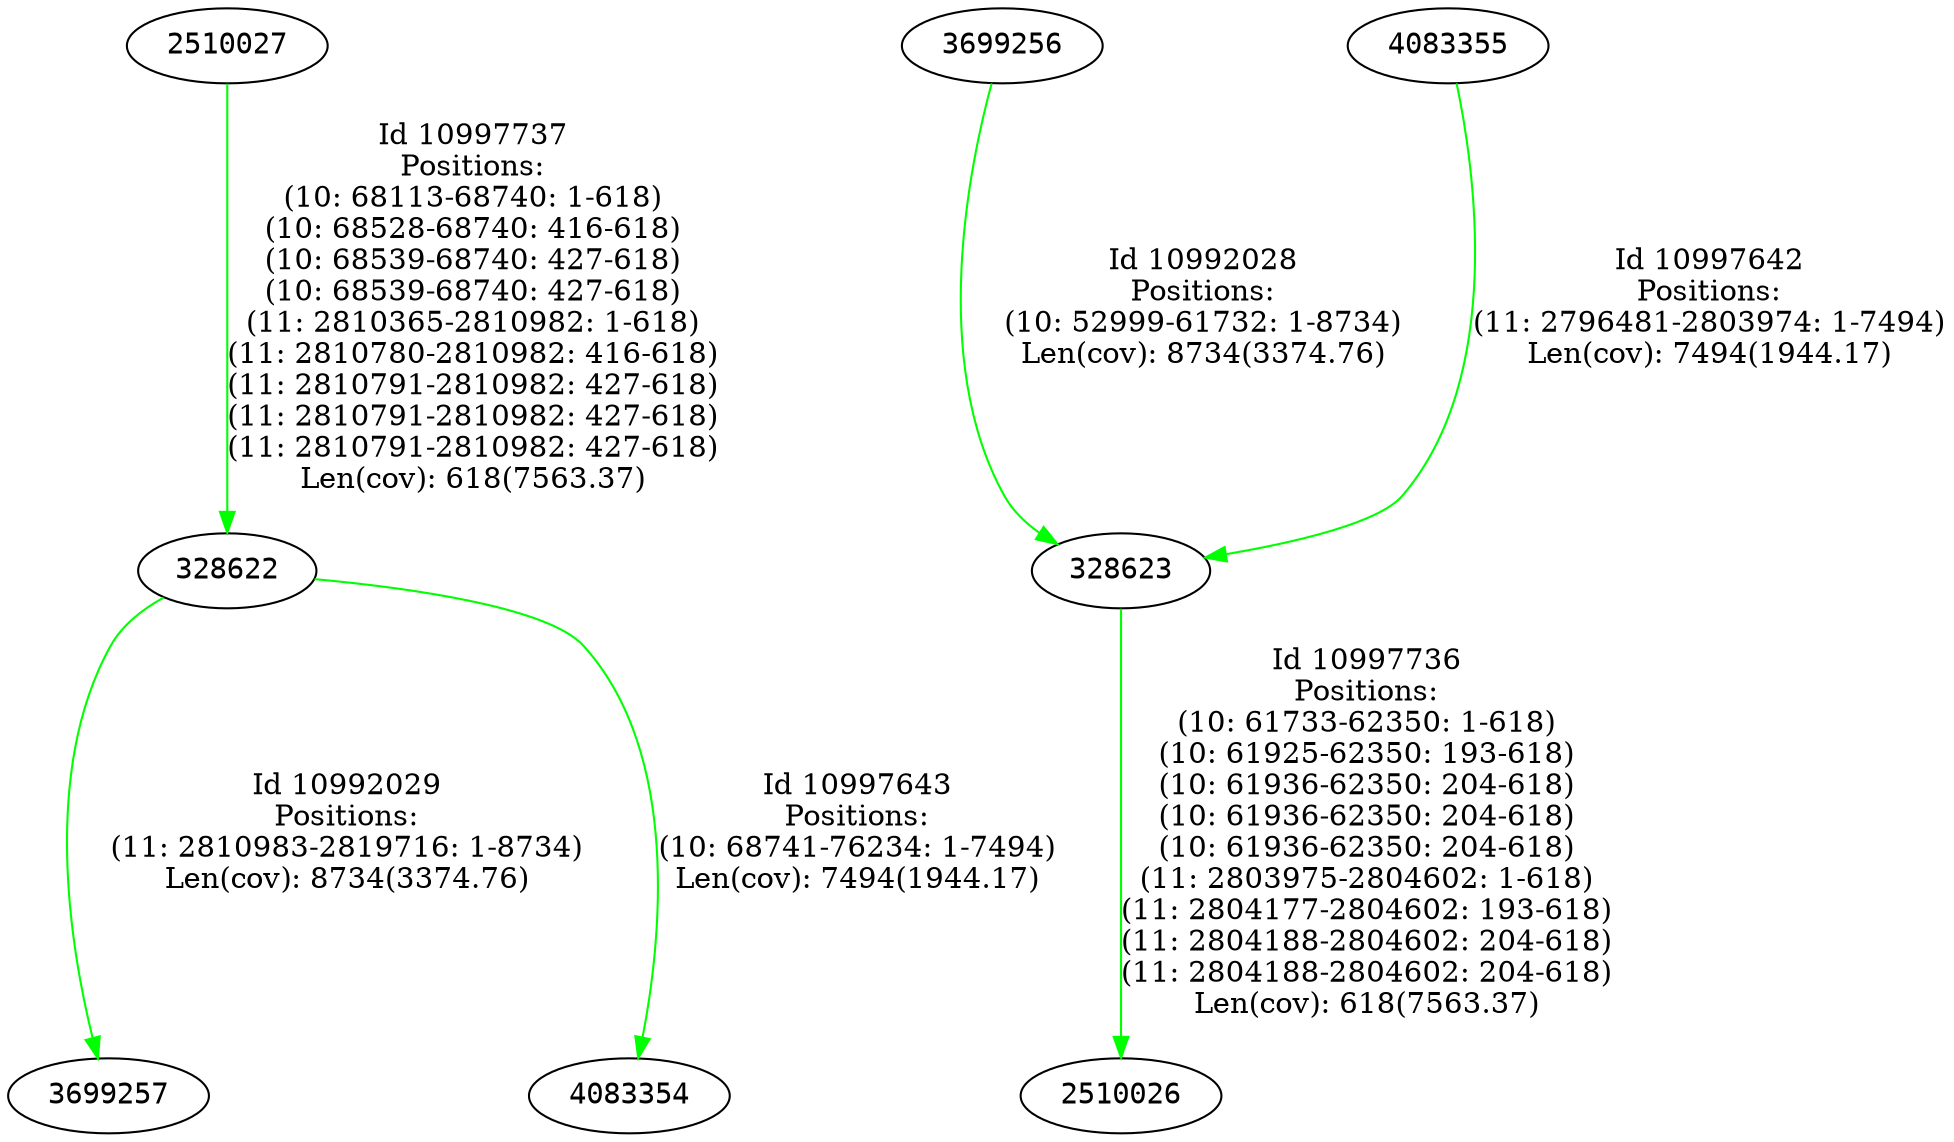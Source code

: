 digraph   {
node[fontname=<Courier>]
vertex_0x1e38710[label=<328622>,style=<filled>,color=<black>,fillcolor=<white>]
vertex_0x1e385e0[label=<328623>,style=<filled>,color=<black>,fillcolor=<white>]
vertex_0x1e39170[label=<2510026>,style=<filled>,color=<black>,fillcolor=<white>]
vertex_0x1e3c410[label=<2510027>,style=<filled>,color=<black>,fillcolor=<white>]
vertex_0x1e38530[label=<3699256>,style=<filled>,color=<black>,fillcolor=<white>]
vertex_0x1e3b890[label=<3699257>,style=<filled>,color=<black>,fillcolor=<white>]
vertex_0x1e3b8f0[label=<4083354>,style=<filled>,color=<black>,fillcolor=<white>]
vertex_0x1e3b950[label=<4083355>,style=<filled>,color=<black>,fillcolor=<white>]
vertex_0x1e38530->vertex_0x1e385e0[label="Id 10992028\nPositions:\n(10: 52999-61732: 1-8734)\nLen(cov): 8734(3374.76)",len=<0>,K=<0>,color=<green>]
vertex_0x1e38710->vertex_0x1e3b890[label="Id 10992029\nPositions:\n(11: 2810983-2819716: 1-8734)\nLen(cov): 8734(3374.76)",len=<0>,K=<0>,color=<green>]
vertex_0x1e3b950->vertex_0x1e385e0[label="Id 10997642\nPositions:\n(11: 2796481-2803974: 1-7494)\nLen(cov): 7494(1944.17)",len=<0>,K=<0>,color=<green>]
vertex_0x1e38710->vertex_0x1e3b8f0[label="Id 10997643\nPositions:\n(10: 68741-76234: 1-7494)\nLen(cov): 7494(1944.17)",len=<0>,K=<0>,color=<green>]
vertex_0x1e385e0->vertex_0x1e39170[label="Id 10997736\nPositions:\n(10: 61733-62350: 1-618)\n(10: 61925-62350: 193-618)\n(10: 61936-62350: 204-618)\n(10: 61936-62350: 204-618)\n(10: 61936-62350: 204-618)\n(11: 2803975-2804602: 1-618)\n(11: 2804177-2804602: 193-618)\n(11: 2804188-2804602: 204-618)\n(11: 2804188-2804602: 204-618)\nLen(cov): 618(7563.37)",len=<0>,K=<0>,color=<green>]
vertex_0x1e3c410->vertex_0x1e38710[label="Id 10997737\nPositions:\n(10: 68113-68740: 1-618)\n(10: 68528-68740: 416-618)\n(10: 68539-68740: 427-618)\n(10: 68539-68740: 427-618)\n(11: 2810365-2810982: 1-618)\n(11: 2810780-2810982: 416-618)\n(11: 2810791-2810982: 427-618)\n(11: 2810791-2810982: 427-618)\n(11: 2810791-2810982: 427-618)\nLen(cov): 618(7563.37)",len=<0>,K=<0>,color=<green>]
}
